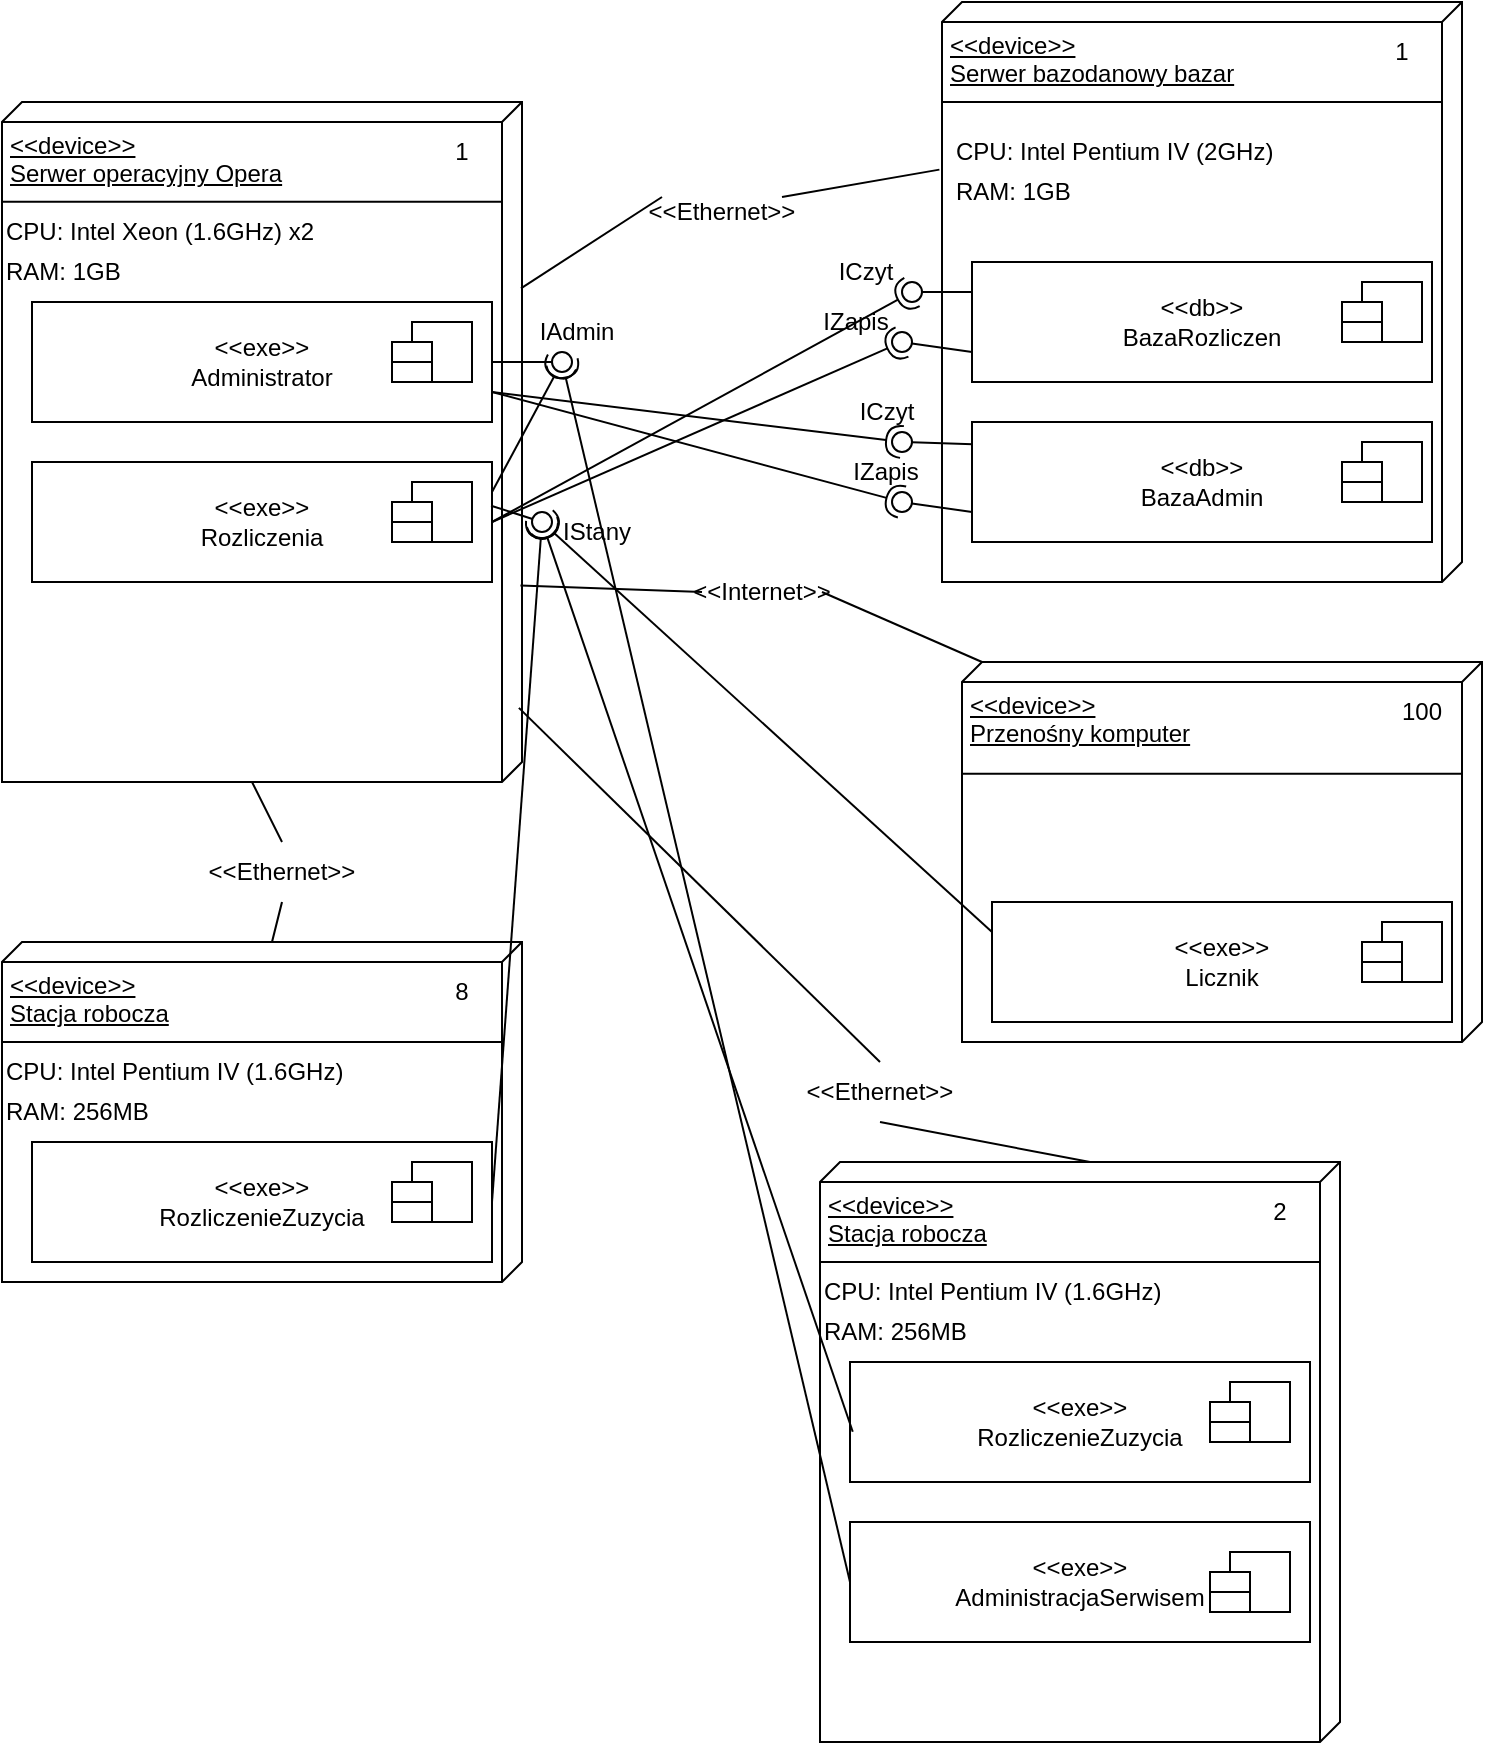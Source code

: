 <mxfile version="24.2.5" type="github">
  <diagram name="Strona-1" id="p0IOj1GDMO9_eCkW99OX">
    <mxGraphModel dx="1620" dy="741" grid="1" gridSize="10" guides="1" tooltips="1" connect="1" arrows="1" fold="1" page="1" pageScale="1" pageWidth="827" pageHeight="1169" math="0" shadow="0">
      <root>
        <mxCell id="0" />
        <mxCell id="1" parent="0" />
        <mxCell id="FegygvTLW8lV460q0f5A-2" value="&lt;div style=&quot;text-align: justify;&quot;&gt;&lt;span style=&quot;background-color: initial;&quot;&gt;&amp;lt;&amp;lt;device&amp;gt;&amp;gt;&lt;/span&gt;&lt;/div&gt;&lt;div style=&quot;text-align: justify;&quot;&gt;&lt;span style=&quot;background-color: initial;&quot;&gt;Serwer operacyjny Opera&lt;/span&gt;&lt;br&gt;&lt;/div&gt;" style="verticalAlign=top;align=left;spacingTop=8;spacingLeft=2;spacingRight=12;shape=cube;size=10;direction=south;fontStyle=4;html=1;whiteSpace=wrap;" parent="1" vertex="1">
          <mxGeometry x="70" y="50" width="260" height="340" as="geometry" />
        </mxCell>
        <mxCell id="FegygvTLW8lV460q0f5A-3" value="" style="endArrow=none;html=1;rounded=0;entryX=0.294;entryY=1;entryDx=0;entryDy=0;entryPerimeter=0;exitX=0.294;exitY=0.038;exitDx=0;exitDy=0;exitPerimeter=0;" parent="1" edge="1">
          <mxGeometry width="50" height="50" relative="1" as="geometry">
            <mxPoint x="320.06" y="99.87" as="sourcePoint" />
            <mxPoint x="69.94" y="99.87" as="targetPoint" />
            <Array as="points" />
          </mxGeometry>
        </mxCell>
        <mxCell id="FegygvTLW8lV460q0f5A-6" value="1" style="text;html=1;align=center;verticalAlign=middle;whiteSpace=wrap;rounded=0;" parent="1" vertex="1">
          <mxGeometry x="270" y="60" width="60" height="30" as="geometry" />
        </mxCell>
        <mxCell id="FegygvTLW8lV460q0f5A-7" value="CPU: Intel Xeon (1.6GHz) x2" style="text;html=1;align=left;verticalAlign=middle;whiteSpace=wrap;rounded=0;" parent="1" vertex="1">
          <mxGeometry x="70" y="100" width="180" height="30" as="geometry" />
        </mxCell>
        <mxCell id="FegygvTLW8lV460q0f5A-8" value="RAM: 1GB" style="text;html=1;align=left;verticalAlign=middle;whiteSpace=wrap;rounded=0;" parent="1" vertex="1">
          <mxGeometry x="70" y="120" width="70" height="30" as="geometry" />
        </mxCell>
        <mxCell id="FegygvTLW8lV460q0f5A-9" value="&lt;div style=&quot;text-align: justify;&quot;&gt;&lt;span style=&quot;background-color: initial;&quot;&gt;&amp;lt;&amp;lt;device&amp;gt;&amp;gt;&lt;/span&gt;&lt;/div&gt;&lt;div style=&quot;text-align: justify;&quot;&gt;&lt;span style=&quot;background-color: initial;&quot;&gt;Serwer bazodanowy bazar&lt;/span&gt;&lt;br&gt;&lt;/div&gt;" style="verticalAlign=top;align=left;spacingTop=8;spacingLeft=2;spacingRight=12;shape=cube;size=10;direction=south;fontStyle=4;html=1;whiteSpace=wrap;" parent="1" vertex="1">
          <mxGeometry x="540" width="260" height="290" as="geometry" />
        </mxCell>
        <mxCell id="FegygvTLW8lV460q0f5A-10" value="" style="endArrow=none;html=1;rounded=0;entryX=0.294;entryY=1;entryDx=0;entryDy=0;entryPerimeter=0;exitX=0.294;exitY=0.038;exitDx=0;exitDy=0;exitPerimeter=0;" parent="1" edge="1">
          <mxGeometry width="50" height="50" relative="1" as="geometry">
            <mxPoint x="790.0" y="50.0" as="sourcePoint" />
            <mxPoint x="539.88" y="50.0" as="targetPoint" />
            <Array as="points" />
          </mxGeometry>
        </mxCell>
        <mxCell id="FegygvTLW8lV460q0f5A-11" value="CPU: Intel Pentium IV (2GHz)" style="text;html=1;align=left;verticalAlign=middle;whiteSpace=wrap;rounded=0;" parent="1" vertex="1">
          <mxGeometry x="545" y="60" width="180" height="30" as="geometry" />
        </mxCell>
        <mxCell id="FegygvTLW8lV460q0f5A-12" value="RAM: 1GB" style="text;html=1;align=left;verticalAlign=middle;whiteSpace=wrap;rounded=0;" parent="1" vertex="1">
          <mxGeometry x="545" y="80" width="70" height="30" as="geometry" />
        </mxCell>
        <mxCell id="FegygvTLW8lV460q0f5A-13" value="" style="endArrow=none;html=1;rounded=0;exitX=1;exitY=0.25;exitDx=0;exitDy=0;entryX=0.289;entryY=1.005;entryDx=0;entryDy=0;entryPerimeter=0;" parent="1" source="FegygvTLW8lV460q0f5A-14" target="FegygvTLW8lV460q0f5A-9" edge="1">
          <mxGeometry width="50" height="50" relative="1" as="geometry">
            <mxPoint x="410" y="100" as="sourcePoint" />
            <mxPoint x="460" y="50" as="targetPoint" />
          </mxGeometry>
        </mxCell>
        <mxCell id="FegygvTLW8lV460q0f5A-15" value="" style="endArrow=none;html=1;rounded=0;exitX=0.274;exitY=0.002;exitDx=0;exitDy=0;exitPerimeter=0;entryX=0;entryY=0.25;entryDx=0;entryDy=0;" parent="1" source="FegygvTLW8lV460q0f5A-2" target="FegygvTLW8lV460q0f5A-14" edge="1">
          <mxGeometry width="50" height="50" relative="1" as="geometry">
            <mxPoint x="329" y="97" as="sourcePoint" />
            <mxPoint x="540" y="100" as="targetPoint" />
          </mxGeometry>
        </mxCell>
        <mxCell id="FegygvTLW8lV460q0f5A-14" value="&amp;lt;&amp;lt;Ethernet&amp;gt;&amp;gt;" style="text;html=1;align=center;verticalAlign=middle;whiteSpace=wrap;rounded=0;" parent="1" vertex="1">
          <mxGeometry x="400" y="90" width="60" height="30" as="geometry" />
        </mxCell>
        <mxCell id="FegygvTLW8lV460q0f5A-17" value="1" style="text;html=1;align=center;verticalAlign=middle;whiteSpace=wrap;rounded=0;" parent="1" vertex="1">
          <mxGeometry x="740" y="10" width="60" height="30" as="geometry" />
        </mxCell>
        <mxCell id="FegygvTLW8lV460q0f5A-18" value="&lt;div style=&quot;text-align: justify;&quot;&gt;&lt;span style=&quot;background-color: initial;&quot;&gt;&amp;lt;&amp;lt;device&amp;gt;&amp;gt;&lt;/span&gt;&lt;/div&gt;&lt;div style=&quot;text-align: justify;&quot;&gt;&lt;span style=&quot;background-color: initial;&quot;&gt;Stacja robocza&lt;/span&gt;&lt;br&gt;&lt;/div&gt;" style="verticalAlign=top;align=left;spacingTop=8;spacingLeft=2;spacingRight=12;shape=cube;size=10;direction=south;fontStyle=4;html=1;whiteSpace=wrap;" parent="1" vertex="1">
          <mxGeometry x="70" y="470" width="260" height="170" as="geometry" />
        </mxCell>
        <mxCell id="FegygvTLW8lV460q0f5A-19" value="" style="endArrow=none;html=1;rounded=0;entryX=0.294;entryY=1;entryDx=0;entryDy=0;entryPerimeter=0;exitX=0.294;exitY=0.038;exitDx=0;exitDy=0;exitPerimeter=0;" parent="1" source="FegygvTLW8lV460q0f5A-18" target="FegygvTLW8lV460q0f5A-18" edge="1">
          <mxGeometry width="50" height="50" relative="1" as="geometry">
            <mxPoint x="280" y="530" as="sourcePoint" />
            <mxPoint x="440" y="780" as="targetPoint" />
            <Array as="points" />
          </mxGeometry>
        </mxCell>
        <mxCell id="FegygvTLW8lV460q0f5A-20" value="8" style="text;html=1;align=center;verticalAlign=middle;whiteSpace=wrap;rounded=0;" parent="1" vertex="1">
          <mxGeometry x="270" y="480" width="60" height="30" as="geometry" />
        </mxCell>
        <mxCell id="FegygvTLW8lV460q0f5A-21" value="CPU: Intel Pentium IV (1.6GHz)" style="text;html=1;align=left;verticalAlign=middle;whiteSpace=wrap;rounded=0;" parent="1" vertex="1">
          <mxGeometry x="70" y="520" width="180" height="30" as="geometry" />
        </mxCell>
        <mxCell id="FegygvTLW8lV460q0f5A-22" value="RAM: 256MB" style="text;html=1;align=left;verticalAlign=middle;whiteSpace=wrap;rounded=0;" parent="1" vertex="1">
          <mxGeometry x="70" y="540" width="80" height="30" as="geometry" />
        </mxCell>
        <mxCell id="FegygvTLW8lV460q0f5A-24" value="" style="endArrow=none;html=1;rounded=0;exitX=0.5;exitY=0;exitDx=0;exitDy=0;entryX=0;entryY=0;entryDx=340;entryDy=135;entryPerimeter=0;" parent="1" source="FegygvTLW8lV460q0f5A-25" target="FegygvTLW8lV460q0f5A-2" edge="1">
          <mxGeometry width="50" height="50" relative="1" as="geometry">
            <mxPoint x="440" y="350" as="sourcePoint" />
            <mxPoint x="490" y="300" as="targetPoint" />
          </mxGeometry>
        </mxCell>
        <mxCell id="FegygvTLW8lV460q0f5A-26" value="" style="endArrow=none;html=1;rounded=0;exitX=0;exitY=0;exitDx=0;exitDy=125;exitPerimeter=0;entryX=0.5;entryY=1;entryDx=0;entryDy=0;" parent="1" source="FegygvTLW8lV460q0f5A-18" target="FegygvTLW8lV460q0f5A-25" edge="1">
          <mxGeometry width="50" height="50" relative="1" as="geometry">
            <mxPoint x="205" y="340" as="sourcePoint" />
            <mxPoint x="195" y="220" as="targetPoint" />
          </mxGeometry>
        </mxCell>
        <mxCell id="FegygvTLW8lV460q0f5A-25" value="&amp;lt;&amp;lt;Ethernet&amp;gt;&amp;gt;" style="text;html=1;align=center;verticalAlign=middle;whiteSpace=wrap;rounded=0;" parent="1" vertex="1">
          <mxGeometry x="180" y="420" width="60" height="30" as="geometry" />
        </mxCell>
        <mxCell id="FegygvTLW8lV460q0f5A-27" value="&lt;div style=&quot;text-align: justify;&quot;&gt;&lt;span style=&quot;background-color: initial;&quot;&gt;&amp;lt;&amp;lt;device&amp;gt;&amp;gt;&lt;/span&gt;&lt;/div&gt;&lt;div style=&quot;text-align: justify;&quot;&gt;&lt;span style=&quot;background-color: initial;&quot;&gt;Przenośny komputer&lt;/span&gt;&lt;br&gt;&lt;/div&gt;" style="verticalAlign=top;align=left;spacingTop=8;spacingLeft=2;spacingRight=12;shape=cube;size=10;direction=south;fontStyle=4;html=1;whiteSpace=wrap;" parent="1" vertex="1">
          <mxGeometry x="550" y="330" width="260" height="190" as="geometry" />
        </mxCell>
        <mxCell id="FegygvTLW8lV460q0f5A-28" value="" style="endArrow=none;html=1;rounded=0;entryX=0.294;entryY=1;entryDx=0;entryDy=0;entryPerimeter=0;exitX=0.294;exitY=0.038;exitDx=0;exitDy=0;exitPerimeter=0;" parent="1" source="FegygvTLW8lV460q0f5A-27" target="FegygvTLW8lV460q0f5A-27" edge="1">
          <mxGeometry width="50" height="50" relative="1" as="geometry">
            <mxPoint x="760" y="380" as="sourcePoint" />
            <mxPoint x="920" y="630" as="targetPoint" />
            <Array as="points" />
          </mxGeometry>
        </mxCell>
        <mxCell id="FegygvTLW8lV460q0f5A-29" value="100" style="text;html=1;align=center;verticalAlign=middle;whiteSpace=wrap;rounded=0;" parent="1" vertex="1">
          <mxGeometry x="750" y="340" width="60" height="30" as="geometry" />
        </mxCell>
        <mxCell id="FegygvTLW8lV460q0f5A-30" value="&amp;lt;&amp;lt;Internet&amp;gt;&amp;gt;" style="text;html=1;align=center;verticalAlign=middle;whiteSpace=wrap;rounded=0;" parent="1" vertex="1">
          <mxGeometry x="420" y="280" width="60" height="30" as="geometry" />
        </mxCell>
        <mxCell id="FegygvTLW8lV460q0f5A-31" value="" style="endArrow=none;html=1;rounded=0;entryX=0;entryY=0;entryDx=0;entryDy=250;entryPerimeter=0;exitX=1;exitY=0.5;exitDx=0;exitDy=0;" parent="1" source="FegygvTLW8lV460q0f5A-30" target="FegygvTLW8lV460q0f5A-27" edge="1">
          <mxGeometry width="50" height="50" relative="1" as="geometry">
            <mxPoint x="490" y="300" as="sourcePoint" />
            <mxPoint x="540" y="250" as="targetPoint" />
          </mxGeometry>
        </mxCell>
        <mxCell id="FegygvTLW8lV460q0f5A-32" value="" style="endArrow=none;html=1;rounded=0;exitX=0;exitY=0.5;exitDx=0;exitDy=0;entryX=0.711;entryY=0.003;entryDx=0;entryDy=0;entryPerimeter=0;" parent="1" source="FegygvTLW8lV460q0f5A-30" target="FegygvTLW8lV460q0f5A-2" edge="1">
          <mxGeometry width="50" height="50" relative="1" as="geometry">
            <mxPoint x="389" y="260" as="sourcePoint" />
            <mxPoint x="439" y="210" as="targetPoint" />
          </mxGeometry>
        </mxCell>
        <mxCell id="FegygvTLW8lV460q0f5A-35" value="&amp;lt;&amp;lt;exe&amp;gt;&amp;gt;&lt;div&gt;Licznik&lt;/div&gt;" style="html=1;whiteSpace=wrap;" parent="1" vertex="1">
          <mxGeometry x="565" y="450" width="230" height="60" as="geometry" />
        </mxCell>
        <mxCell id="FegygvTLW8lV460q0f5A-34" value="" style="shape=module;align=left;spacingLeft=20;align=center;verticalAlign=top;whiteSpace=wrap;html=1;" parent="1" vertex="1">
          <mxGeometry x="750" y="460" width="40" height="30" as="geometry" />
        </mxCell>
        <mxCell id="FegygvTLW8lV460q0f5A-37" value="&lt;div&gt;&amp;lt;&amp;lt;db&amp;gt;&amp;gt;&lt;/div&gt;&lt;div&gt;BazaRozliczen&lt;/div&gt;" style="html=1;whiteSpace=wrap;" parent="1" vertex="1">
          <mxGeometry x="555" y="130" width="230" height="60" as="geometry" />
        </mxCell>
        <mxCell id="FegygvTLW8lV460q0f5A-38" value="&lt;div&gt;&amp;lt;&amp;lt;db&amp;gt;&amp;gt;&lt;/div&gt;&lt;div&gt;BazaAdmin&lt;/div&gt;" style="html=1;whiteSpace=wrap;" parent="1" vertex="1">
          <mxGeometry x="555" y="210" width="230" height="60" as="geometry" />
        </mxCell>
        <mxCell id="FegygvTLW8lV460q0f5A-39" value="" style="rounded=0;orthogonalLoop=1;jettySize=auto;html=1;endArrow=halfCircle;endFill=0;endSize=6;strokeWidth=1;sketch=0;exitX=1;exitY=0.5;exitDx=0;exitDy=0;" parent="1" source="FegygvTLW8lV460q0f5A-73" target="FegygvTLW8lV460q0f5A-41" edge="1">
          <mxGeometry relative="1" as="geometry">
            <mxPoint x="490" y="145" as="sourcePoint" />
          </mxGeometry>
        </mxCell>
        <mxCell id="FegygvTLW8lV460q0f5A-40" value="" style="rounded=0;orthogonalLoop=1;jettySize=auto;html=1;endArrow=oval;endFill=0;sketch=0;sourcePerimeterSpacing=0;targetPerimeterSpacing=0;endSize=10;exitX=0;exitY=0.25;exitDx=0;exitDy=0;" parent="1" source="FegygvTLW8lV460q0f5A-37" target="FegygvTLW8lV460q0f5A-41" edge="1">
          <mxGeometry relative="1" as="geometry">
            <mxPoint x="490" y="150" as="sourcePoint" />
          </mxGeometry>
        </mxCell>
        <mxCell id="FegygvTLW8lV460q0f5A-41" value="" style="ellipse;whiteSpace=wrap;html=1;align=center;aspect=fixed;fillColor=none;strokeColor=none;resizable=0;perimeter=centerPerimeter;rotatable=0;allowArrows=0;points=[];outlineConnect=1;" parent="1" vertex="1">
          <mxGeometry x="520" y="140" width="10" height="10" as="geometry" />
        </mxCell>
        <mxCell id="FegygvTLW8lV460q0f5A-49" value="" style="rounded=0;orthogonalLoop=1;jettySize=auto;html=1;endArrow=halfCircle;endFill=0;endSize=6;strokeWidth=1;sketch=0;exitX=1;exitY=0.75;exitDx=0;exitDy=0;" parent="1" source="FegygvTLW8lV460q0f5A-68" edge="1">
          <mxGeometry relative="1" as="geometry">
            <mxPoint x="480" y="220" as="sourcePoint" />
            <mxPoint x="520" y="220" as="targetPoint" />
          </mxGeometry>
        </mxCell>
        <mxCell id="FegygvTLW8lV460q0f5A-50" value="" style="rounded=0;orthogonalLoop=1;jettySize=auto;html=1;endArrow=oval;endFill=0;sketch=0;sourcePerimeterSpacing=0;targetPerimeterSpacing=0;endSize=10;exitX=0.002;exitY=0.185;exitDx=0;exitDy=0;exitPerimeter=0;" parent="1" source="FegygvTLW8lV460q0f5A-38" edge="1">
          <mxGeometry relative="1" as="geometry">
            <mxPoint x="490" y="220" as="sourcePoint" />
            <mxPoint x="520" y="220" as="targetPoint" />
          </mxGeometry>
        </mxCell>
        <mxCell id="FegygvTLW8lV460q0f5A-51" value="" style="ellipse;whiteSpace=wrap;html=1;align=center;aspect=fixed;fillColor=none;strokeColor=none;resizable=0;perimeter=centerPerimeter;rotatable=0;allowArrows=0;points=[];outlineConnect=1;" parent="1" vertex="1">
          <mxGeometry x="535" y="260" width="10" height="10" as="geometry" />
        </mxCell>
        <mxCell id="FegygvTLW8lV460q0f5A-53" value="" style="rounded=0;orthogonalLoop=1;jettySize=auto;html=1;endArrow=halfCircle;endFill=0;endSize=6;strokeWidth=1;sketch=0;exitX=1;exitY=0.75;exitDx=0;exitDy=0;" parent="1" source="FegygvTLW8lV460q0f5A-68" edge="1">
          <mxGeometry relative="1" as="geometry">
            <mxPoint x="480" y="260" as="sourcePoint" />
            <mxPoint x="520" y="250" as="targetPoint" />
          </mxGeometry>
        </mxCell>
        <mxCell id="FegygvTLW8lV460q0f5A-54" value="" style="rounded=0;orthogonalLoop=1;jettySize=auto;html=1;endArrow=oval;endFill=0;sketch=0;sourcePerimeterSpacing=0;targetPerimeterSpacing=0;endSize=10;exitX=0;exitY=0.75;exitDx=0;exitDy=0;" parent="1" source="FegygvTLW8lV460q0f5A-38" edge="1">
          <mxGeometry relative="1" as="geometry">
            <mxPoint x="490" y="250" as="sourcePoint" />
            <mxPoint x="520" y="250" as="targetPoint" />
          </mxGeometry>
        </mxCell>
        <mxCell id="FegygvTLW8lV460q0f5A-55" value="" style="rounded=0;orthogonalLoop=1;jettySize=auto;html=1;endArrow=halfCircle;endFill=0;endSize=6;strokeWidth=1;sketch=0;exitX=1;exitY=0.5;exitDx=0;exitDy=0;" parent="1" source="FegygvTLW8lV460q0f5A-73" edge="1">
          <mxGeometry relative="1" as="geometry">
            <mxPoint x="470" y="180" as="sourcePoint" />
            <mxPoint x="520" y="170" as="targetPoint" />
          </mxGeometry>
        </mxCell>
        <mxCell id="FegygvTLW8lV460q0f5A-56" value="" style="rounded=0;orthogonalLoop=1;jettySize=auto;html=1;endArrow=oval;endFill=0;sketch=0;sourcePerimeterSpacing=0;targetPerimeterSpacing=0;endSize=10;exitX=0;exitY=0.75;exitDx=0;exitDy=0;" parent="1" source="FegygvTLW8lV460q0f5A-37" edge="1">
          <mxGeometry relative="1" as="geometry">
            <mxPoint x="490" y="170" as="sourcePoint" />
            <mxPoint x="520" y="170" as="targetPoint" />
          </mxGeometry>
        </mxCell>
        <mxCell id="FegygvTLW8lV460q0f5A-57" value="ICzyt" style="text;html=1;align=center;verticalAlign=middle;whiteSpace=wrap;rounded=0;" parent="1" vertex="1">
          <mxGeometry x="484" y="130" width="36" height="10" as="geometry" />
        </mxCell>
        <mxCell id="FegygvTLW8lV460q0f5A-58" value="ICzyt" style="text;html=1;align=center;verticalAlign=middle;whiteSpace=wrap;rounded=0;" parent="1" vertex="1">
          <mxGeometry x="495" y="200" width="35" height="10" as="geometry" />
        </mxCell>
        <mxCell id="FegygvTLW8lV460q0f5A-61" value="IZapis" style="text;html=1;align=center;verticalAlign=middle;whiteSpace=wrap;rounded=0;" parent="1" vertex="1">
          <mxGeometry x="479" y="155" width="36" height="10" as="geometry" />
        </mxCell>
        <mxCell id="FegygvTLW8lV460q0f5A-63" value="IZapis" style="text;html=1;align=center;verticalAlign=middle;whiteSpace=wrap;rounded=0;" parent="1" vertex="1">
          <mxGeometry x="494" y="230" width="36" height="10" as="geometry" />
        </mxCell>
        <mxCell id="FegygvTLW8lV460q0f5A-64" value="" style="shape=module;align=left;spacingLeft=20;align=center;verticalAlign=top;whiteSpace=wrap;html=1;" parent="1" vertex="1">
          <mxGeometry x="740" y="220" width="40" height="30" as="geometry" />
        </mxCell>
        <mxCell id="FegygvTLW8lV460q0f5A-65" value="" style="shape=module;align=left;spacingLeft=20;align=center;verticalAlign=top;whiteSpace=wrap;html=1;" parent="1" vertex="1">
          <mxGeometry x="740" y="140" width="40" height="30" as="geometry" />
        </mxCell>
        <mxCell id="FegygvTLW8lV460q0f5A-68" value="&lt;div&gt;&amp;lt;&amp;lt;exe&amp;gt;&amp;gt;&lt;/div&gt;&lt;div&gt;Administrator&lt;/div&gt;" style="html=1;whiteSpace=wrap;" parent="1" vertex="1">
          <mxGeometry x="85" y="150" width="230" height="60" as="geometry" />
        </mxCell>
        <mxCell id="FegygvTLW8lV460q0f5A-69" value="" style="shape=module;align=left;spacingLeft=20;align=center;verticalAlign=top;whiteSpace=wrap;html=1;" parent="1" vertex="1">
          <mxGeometry x="265" y="160" width="40" height="30" as="geometry" />
        </mxCell>
        <mxCell id="FegygvTLW8lV460q0f5A-70" value="" style="rounded=0;orthogonalLoop=1;jettySize=auto;html=1;endArrow=halfCircle;endFill=0;endSize=6;strokeWidth=1;sketch=0;exitX=1;exitY=0.25;exitDx=0;exitDy=0;" parent="1" source="FegygvTLW8lV460q0f5A-73" edge="1">
          <mxGeometry relative="1" as="geometry">
            <mxPoint x="370" y="170" as="sourcePoint" />
            <mxPoint x="350" y="180" as="targetPoint" />
          </mxGeometry>
        </mxCell>
        <mxCell id="FegygvTLW8lV460q0f5A-71" value="" style="rounded=0;orthogonalLoop=1;jettySize=auto;html=1;endArrow=oval;endFill=0;sketch=0;sourcePerimeterSpacing=0;targetPerimeterSpacing=0;endSize=10;exitX=1;exitY=0.5;exitDx=0;exitDy=0;" parent="1" source="FegygvTLW8lV460q0f5A-68" edge="1">
          <mxGeometry relative="1" as="geometry">
            <mxPoint x="370" y="180" as="sourcePoint" />
            <mxPoint x="350" y="180" as="targetPoint" />
          </mxGeometry>
        </mxCell>
        <mxCell id="FegygvTLW8lV460q0f5A-72" value="IAdmin" style="text;html=1;align=center;verticalAlign=middle;whiteSpace=wrap;rounded=0;" parent="1" vertex="1">
          <mxGeometry x="340" y="160" width="35" height="10" as="geometry" />
        </mxCell>
        <mxCell id="FegygvTLW8lV460q0f5A-73" value="&lt;div&gt;&amp;lt;&amp;lt;exe&amp;gt;&amp;gt;&lt;/div&gt;&lt;div&gt;Rozliczenia&lt;/div&gt;" style="html=1;whiteSpace=wrap;" parent="1" vertex="1">
          <mxGeometry x="85" y="230" width="230" height="60" as="geometry" />
        </mxCell>
        <mxCell id="FegygvTLW8lV460q0f5A-74" value="" style="shape=module;align=left;spacingLeft=20;align=center;verticalAlign=top;whiteSpace=wrap;html=1;" parent="1" vertex="1">
          <mxGeometry x="265" y="240" width="40" height="30" as="geometry" />
        </mxCell>
        <mxCell id="FegygvTLW8lV460q0f5A-75" value="" style="rounded=0;orthogonalLoop=1;jettySize=auto;html=1;endArrow=halfCircle;endFill=0;endSize=6;strokeWidth=1;sketch=0;exitX=1;exitY=0.5;exitDx=0;exitDy=0;" parent="1" source="FegygvTLW8lV460q0f5A-82" edge="1">
          <mxGeometry relative="1" as="geometry">
            <mxPoint x="370" y="250" as="sourcePoint" />
            <mxPoint x="340" y="260" as="targetPoint" />
          </mxGeometry>
        </mxCell>
        <mxCell id="FegygvTLW8lV460q0f5A-76" value="" style="rounded=0;orthogonalLoop=1;jettySize=auto;html=1;endArrow=oval;endFill=0;sketch=0;sourcePerimeterSpacing=0;targetPerimeterSpacing=0;endSize=10;exitX=0.998;exitY=0.364;exitDx=0;exitDy=0;exitPerimeter=0;" parent="1" source="FegygvTLW8lV460q0f5A-73" edge="1">
          <mxGeometry relative="1" as="geometry">
            <mxPoint x="315" y="260" as="sourcePoint" />
            <mxPoint x="340" y="260" as="targetPoint" />
          </mxGeometry>
        </mxCell>
        <mxCell id="FegygvTLW8lV460q0f5A-77" value="IStany" style="text;html=1;align=center;verticalAlign=middle;whiteSpace=wrap;rounded=0;" parent="1" vertex="1">
          <mxGeometry x="350" y="260" width="35" height="10" as="geometry" />
        </mxCell>
        <mxCell id="FegygvTLW8lV460q0f5A-81" value="" style="ellipse;whiteSpace=wrap;html=1;align=center;aspect=fixed;fillColor=none;strokeColor=none;resizable=0;perimeter=centerPerimeter;rotatable=0;allowArrows=0;points=[];outlineConnect=1;" parent="1" vertex="1">
          <mxGeometry x="330" y="180" width="10" height="10" as="geometry" />
        </mxCell>
        <mxCell id="FegygvTLW8lV460q0f5A-82" value="&lt;div&gt;&amp;lt;&amp;lt;exe&amp;gt;&amp;gt;&lt;/div&gt;&lt;div&gt;RozliczenieZuzycia&lt;/div&gt;" style="html=1;whiteSpace=wrap;" parent="1" vertex="1">
          <mxGeometry x="85" y="570" width="230" height="60" as="geometry" />
        </mxCell>
        <mxCell id="FegygvTLW8lV460q0f5A-83" value="" style="shape=module;align=left;spacingLeft=20;align=center;verticalAlign=top;whiteSpace=wrap;html=1;" parent="1" vertex="1">
          <mxGeometry x="265" y="580" width="40" height="30" as="geometry" />
        </mxCell>
        <mxCell id="FegygvTLW8lV460q0f5A-84" value="" style="rounded=0;orthogonalLoop=1;jettySize=auto;html=1;endArrow=halfCircle;endFill=0;endSize=6;strokeWidth=1;sketch=0;fontSize=12;curved=1;exitX=0;exitY=0.25;exitDx=0;exitDy=0;" parent="1" source="FegygvTLW8lV460q0f5A-35" edge="1">
          <mxGeometry relative="1" as="geometry">
            <mxPoint x="565" y="435" as="sourcePoint" />
            <mxPoint x="340" y="260" as="targetPoint" />
          </mxGeometry>
        </mxCell>
        <mxCell id="FegygvTLW8lV460q0f5A-85" value="" style="ellipse;whiteSpace=wrap;html=1;align=center;aspect=fixed;fillColor=none;strokeColor=none;resizable=0;perimeter=centerPerimeter;rotatable=0;allowArrows=0;points=[];outlineConnect=1;" parent="1" vertex="1">
          <mxGeometry x="540" y="430" width="10" height="10" as="geometry" />
        </mxCell>
        <mxCell id="FegygvTLW8lV460q0f5A-89" value="&lt;div style=&quot;text-align: justify;&quot;&gt;&lt;span style=&quot;background-color: initial;&quot;&gt;&amp;lt;&amp;lt;device&amp;gt;&amp;gt;&lt;/span&gt;&lt;/div&gt;&lt;div style=&quot;text-align: justify;&quot;&gt;&lt;span style=&quot;background-color: initial;&quot;&gt;Stacja robocza&lt;/span&gt;&lt;br&gt;&lt;/div&gt;" style="verticalAlign=top;align=left;spacingTop=8;spacingLeft=2;spacingRight=12;shape=cube;size=10;direction=south;fontStyle=4;html=1;whiteSpace=wrap;" parent="1" vertex="1">
          <mxGeometry x="479" y="580" width="260" height="290" as="geometry" />
        </mxCell>
        <mxCell id="FegygvTLW8lV460q0f5A-90" value="" style="endArrow=none;html=1;rounded=0;entryX=0.294;entryY=1;entryDx=0;entryDy=0;entryPerimeter=0;exitX=0.294;exitY=0.038;exitDx=0;exitDy=0;exitPerimeter=0;" parent="1" edge="1">
          <mxGeometry width="50" height="50" relative="1" as="geometry">
            <mxPoint x="729.12" y="630" as="sourcePoint" />
            <mxPoint x="479.0" y="630" as="targetPoint" />
            <Array as="points" />
          </mxGeometry>
        </mxCell>
        <mxCell id="FegygvTLW8lV460q0f5A-91" value="2" style="text;html=1;align=center;verticalAlign=middle;whiteSpace=wrap;rounded=0;" parent="1" vertex="1">
          <mxGeometry x="679" y="590" width="60" height="30" as="geometry" />
        </mxCell>
        <mxCell id="FegygvTLW8lV460q0f5A-92" value="CPU: Intel Pentium IV (1.6GHz)" style="text;html=1;align=left;verticalAlign=middle;whiteSpace=wrap;rounded=0;" parent="1" vertex="1">
          <mxGeometry x="479" y="630" width="180" height="30" as="geometry" />
        </mxCell>
        <mxCell id="FegygvTLW8lV460q0f5A-93" value="RAM: 256MB" style="text;html=1;align=left;verticalAlign=middle;whiteSpace=wrap;rounded=0;" parent="1" vertex="1">
          <mxGeometry x="479" y="650" width="80" height="30" as="geometry" />
        </mxCell>
        <mxCell id="FegygvTLW8lV460q0f5A-94" value="" style="endArrow=none;html=1;rounded=0;exitX=0;exitY=0;exitDx=0;exitDy=125;exitPerimeter=0;entryX=0.5;entryY=1;entryDx=0;entryDy=0;" parent="1" source="FegygvTLW8lV460q0f5A-89" target="FegygvTLW8lV460q0f5A-95" edge="1">
          <mxGeometry width="50" height="50" relative="1" as="geometry">
            <mxPoint x="614" y="450" as="sourcePoint" />
            <mxPoint x="619" y="560" as="targetPoint" />
          </mxGeometry>
        </mxCell>
        <mxCell id="FegygvTLW8lV460q0f5A-95" value="&amp;lt;&amp;lt;Ethernet&amp;gt;&amp;gt;" style="text;html=1;align=center;verticalAlign=middle;whiteSpace=wrap;rounded=0;" parent="1" vertex="1">
          <mxGeometry x="479" y="530" width="60" height="30" as="geometry" />
        </mxCell>
        <mxCell id="FegygvTLW8lV460q0f5A-96" value="&lt;div&gt;&amp;lt;&amp;lt;exe&amp;gt;&amp;gt;&lt;/div&gt;&lt;div&gt;RozliczenieZuzycia&lt;/div&gt;" style="html=1;whiteSpace=wrap;" parent="1" vertex="1">
          <mxGeometry x="494" y="680" width="230" height="60" as="geometry" />
        </mxCell>
        <mxCell id="FegygvTLW8lV460q0f5A-97" value="" style="shape=module;align=left;spacingLeft=20;align=center;verticalAlign=top;whiteSpace=wrap;html=1;" parent="1" vertex="1">
          <mxGeometry x="674" y="690" width="40" height="30" as="geometry" />
        </mxCell>
        <mxCell id="FegygvTLW8lV460q0f5A-98" value="&lt;div&gt;&amp;lt;&amp;lt;exe&amp;gt;&amp;gt;&lt;/div&gt;&lt;div&gt;AdministracjaSerwisem&lt;/div&gt;" style="html=1;whiteSpace=wrap;" parent="1" vertex="1">
          <mxGeometry x="494" y="760" width="230" height="60" as="geometry" />
        </mxCell>
        <mxCell id="FegygvTLW8lV460q0f5A-99" value="" style="shape=module;align=left;spacingLeft=20;align=center;verticalAlign=top;whiteSpace=wrap;html=1;" parent="1" vertex="1">
          <mxGeometry x="674" y="775" width="40" height="30" as="geometry" />
        </mxCell>
        <mxCell id="FegygvTLW8lV460q0f5A-100" value="" style="endArrow=none;html=1;rounded=0;exitX=0.5;exitY=0;exitDx=0;exitDy=0;entryX=0.891;entryY=0.006;entryDx=0;entryDy=0;entryPerimeter=0;" parent="1" source="FegygvTLW8lV460q0f5A-95" target="FegygvTLW8lV460q0f5A-2" edge="1">
          <mxGeometry width="50" height="50" relative="1" as="geometry">
            <mxPoint x="-105" y="300" as="sourcePoint" />
            <mxPoint x="69" y="294" as="targetPoint" />
          </mxGeometry>
        </mxCell>
        <mxCell id="FegygvTLW8lV460q0f5A-119" value="" style="rounded=0;orthogonalLoop=1;jettySize=auto;html=1;endArrow=halfCircle;endFill=0;endSize=6;strokeWidth=1;sketch=0;exitX=0;exitY=0.5;exitDx=0;exitDy=0;" parent="1" source="FegygvTLW8lV460q0f5A-98" edge="1">
          <mxGeometry relative="1" as="geometry">
            <mxPoint x="370" y="350.161" as="sourcePoint" />
            <mxPoint x="350" y="180" as="targetPoint" />
          </mxGeometry>
        </mxCell>
        <mxCell id="FegygvTLW8lV460q0f5A-120" value="" style="rounded=0;orthogonalLoop=1;jettySize=auto;html=1;endArrow=halfCircle;endFill=0;endSize=6;strokeWidth=1;sketch=0;exitX=0.006;exitY=0.581;exitDx=0;exitDy=0;exitPerimeter=0;" parent="1" source="FegygvTLW8lV460q0f5A-96" edge="1">
          <mxGeometry relative="1" as="geometry">
            <mxPoint x="325" y="610" as="sourcePoint" />
            <mxPoint x="340" y="260" as="targetPoint" />
          </mxGeometry>
        </mxCell>
      </root>
    </mxGraphModel>
  </diagram>
</mxfile>
